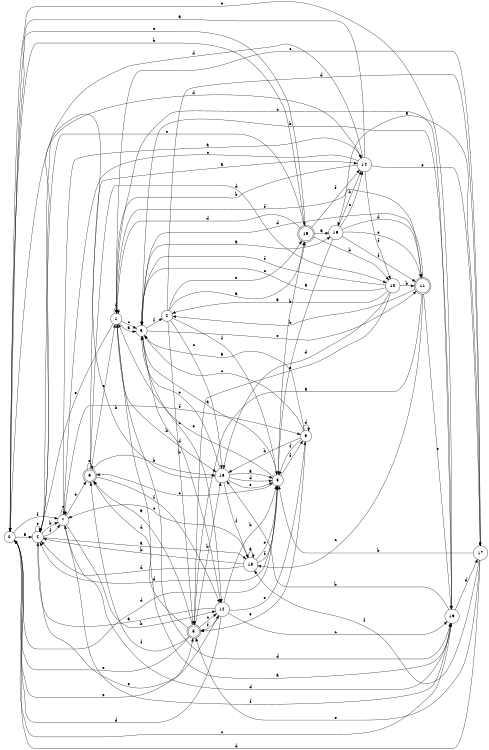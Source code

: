 digraph n16_9 {
__start0 [label="" shape="none"];

rankdir=LR;
size="8,5";

s0 [style="filled", color="black", fillcolor="white" shape="circle", label="0"];
s1 [style="filled", color="black", fillcolor="white" shape="circle", label="1"];
s2 [style="filled", color="black", fillcolor="white" shape="circle", label="2"];
s3 [style="filled", color="black", fillcolor="white" shape="circle", label="3"];
s4 [style="filled", color="black", fillcolor="white" shape="circle", label="4"];
s5 [style="rounded,filled", color="black", fillcolor="white" shape="doublecircle", label="5"];
s6 [style="rounded,filled", color="black", fillcolor="white" shape="doublecircle", label="6"];
s7 [style="filled", color="black", fillcolor="white" shape="circle", label="7"];
s8 [style="filled", color="black", fillcolor="white" shape="circle", label="8"];
s9 [style="filled", color="black", fillcolor="white" shape="circle", label="9"];
s10 [style="filled", color="black", fillcolor="white" shape="circle", label="10"];
s11 [style="rounded,filled", color="black", fillcolor="white" shape="doublecircle", label="11"];
s12 [style="filled", color="black", fillcolor="white" shape="circle", label="12"];
s13 [style="filled", color="black", fillcolor="white" shape="circle", label="13"];
s14 [style="filled", color="black", fillcolor="white" shape="circle", label="14"];
s15 [style="rounded,filled", color="black", fillcolor="white" shape="doublecircle", label="15"];
s16 [style="filled", color="black", fillcolor="white" shape="circle", label="16"];
s17 [style="filled", color="black", fillcolor="white" shape="circle", label="17"];
s18 [style="filled", color="black", fillcolor="white" shape="circle", label="18"];
s19 [style="filled", color="black", fillcolor="white" shape="circle", label="19"];
s0 -> s4 [label="a"];
s0 -> s15 [label="b"];
s0 -> s19 [label="c"];
s0 -> s8 [label="d"];
s0 -> s5 [label="e"];
s0 -> s7 [label="f"];
s1 -> s3 [label="a"];
s1 -> s13 [label="b"];
s1 -> s3 [label="c"];
s1 -> s19 [label="d"];
s1 -> s4 [label="e"];
s1 -> s1 [label="f"];
s2 -> s15 [label="a"];
s2 -> s5 [label="b"];
s2 -> s13 [label="c"];
s2 -> s17 [label="d"];
s2 -> s15 [label="e"];
s2 -> s8 [label="f"];
s3 -> s16 [label="a"];
s3 -> s19 [label="b"];
s3 -> s12 [label="c"];
s3 -> s12 [label="d"];
s3 -> s11 [label="e"];
s3 -> s2 [label="f"];
s4 -> s18 [label="a"];
s4 -> s7 [label="b"];
s4 -> s4 [label="c"];
s4 -> s14 [label="d"];
s4 -> s12 [label="e"];
s4 -> s7 [label="f"];
s5 -> s6 [label="a"];
s5 -> s13 [label="b"];
s5 -> s12 [label="c"];
s5 -> s6 [label="d"];
s5 -> s0 [label="e"];
s5 -> s6 [label="f"];
s6 -> s14 [label="a"];
s6 -> s13 [label="b"];
s6 -> s1 [label="c"];
s6 -> s10 [label="d"];
s6 -> s6 [label="e"];
s6 -> s12 [label="f"];
s7 -> s14 [label="a"];
s7 -> s12 [label="b"];
s7 -> s7 [label="c"];
s7 -> s19 [label="d"];
s7 -> s6 [label="e"];
s7 -> s9 [label="f"];
s8 -> s3 [label="a"];
s8 -> s15 [label="b"];
s8 -> s6 [label="c"];
s8 -> s4 [label="d"];
s8 -> s1 [label="e"];
s8 -> s9 [label="f"];
s9 -> s3 [label="a"];
s9 -> s13 [label="b"];
s9 -> s3 [label="c"];
s9 -> s9 [label="d"];
s9 -> s5 [label="e"];
s9 -> s8 [label="f"];
s10 -> s2 [label="a"];
s10 -> s11 [label="b"];
s10 -> s3 [label="c"];
s10 -> s13 [label="d"];
s10 -> s5 [label="e"];
s10 -> s3 [label="f"];
s11 -> s5 [label="a"];
s11 -> s2 [label="b"];
s11 -> s18 [label="c"];
s11 -> s3 [label="d"];
s11 -> s19 [label="e"];
s11 -> s1 [label="f"];
s12 -> s4 [label="a"];
s12 -> s8 [label="b"];
s12 -> s19 [label="c"];
s12 -> s0 [label="d"];
s12 -> s9 [label="e"];
s12 -> s5 [label="f"];
s13 -> s8 [label="a"];
s13 -> s0 [label="b"];
s13 -> s3 [label="c"];
s13 -> s8 [label="d"];
s13 -> s8 [label="e"];
s13 -> s18 [label="f"];
s14 -> s0 [label="a"];
s14 -> s1 [label="b"];
s14 -> s7 [label="c"];
s14 -> s4 [label="d"];
s14 -> s17 [label="e"];
s14 -> s10 [label="f"];
s15 -> s16 [label="a"];
s15 -> s10 [label="b"];
s15 -> s4 [label="c"];
s15 -> s1 [label="d"];
s15 -> s0 [label="e"];
s15 -> s14 [label="f"];
s16 -> s8 [label="a"];
s16 -> s14 [label="b"];
s16 -> s14 [label="c"];
s16 -> s11 [label="d"];
s16 -> s11 [label="e"];
s16 -> s11 [label="f"];
s17 -> s16 [label="a"];
s17 -> s8 [label="b"];
s17 -> s1 [label="c"];
s17 -> s0 [label="d"];
s17 -> s5 [label="e"];
s17 -> s18 [label="f"];
s18 -> s18 [label="a"];
s18 -> s4 [label="b"];
s18 -> s7 [label="c"];
s18 -> s4 [label="d"];
s18 -> s8 [label="e"];
s18 -> s8 [label="f"];
s19 -> s1 [label="a"];
s19 -> s13 [label="b"];
s19 -> s1 [label="c"];
s19 -> s17 [label="d"];
s19 -> s0 [label="e"];
s19 -> s7 [label="f"];

}